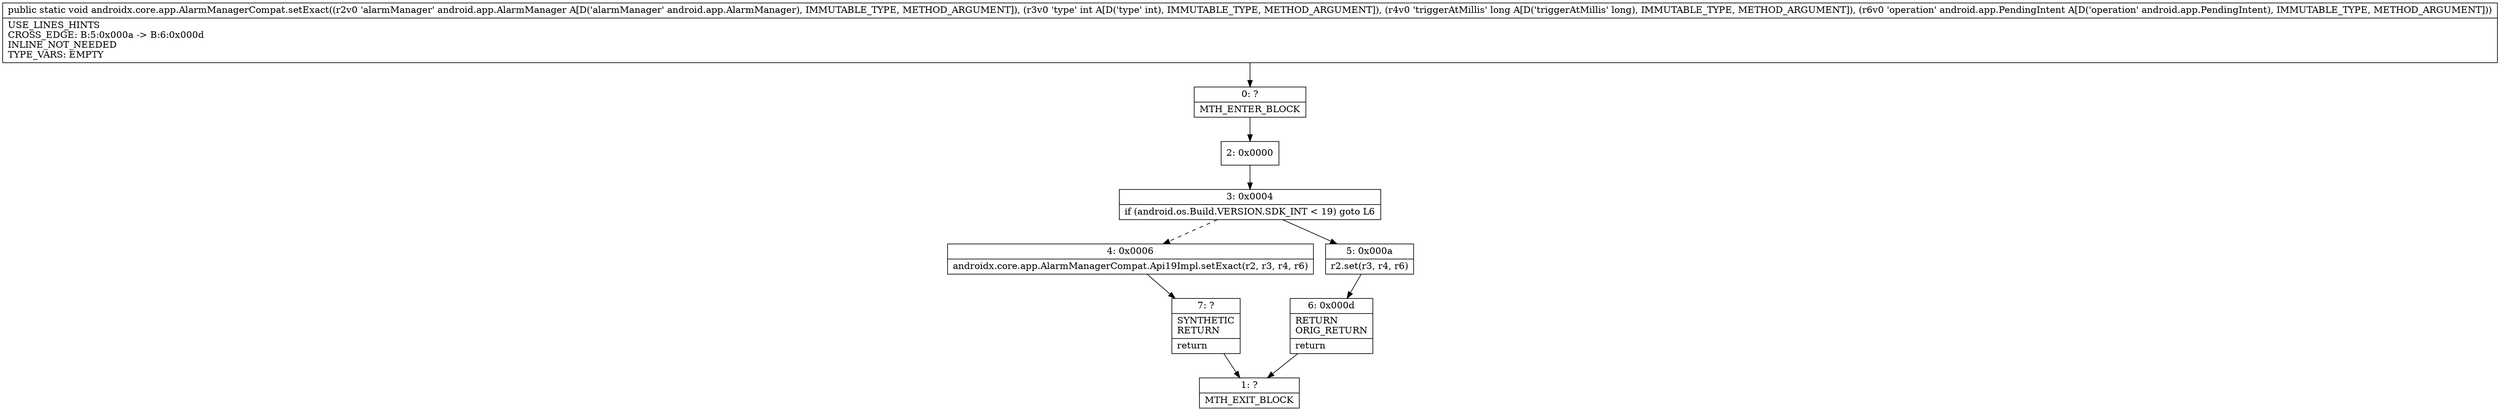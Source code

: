 digraph "CFG forandroidx.core.app.AlarmManagerCompat.setExact(Landroid\/app\/AlarmManager;IJLandroid\/app\/PendingIntent;)V" {
Node_0 [shape=record,label="{0\:\ ?|MTH_ENTER_BLOCK\l}"];
Node_2 [shape=record,label="{2\:\ 0x0000}"];
Node_3 [shape=record,label="{3\:\ 0x0004|if (android.os.Build.VERSION.SDK_INT \< 19) goto L6\l}"];
Node_4 [shape=record,label="{4\:\ 0x0006|androidx.core.app.AlarmManagerCompat.Api19Impl.setExact(r2, r3, r4, r6)\l}"];
Node_7 [shape=record,label="{7\:\ ?|SYNTHETIC\lRETURN\l|return\l}"];
Node_1 [shape=record,label="{1\:\ ?|MTH_EXIT_BLOCK\l}"];
Node_5 [shape=record,label="{5\:\ 0x000a|r2.set(r3, r4, r6)\l}"];
Node_6 [shape=record,label="{6\:\ 0x000d|RETURN\lORIG_RETURN\l|return\l}"];
MethodNode[shape=record,label="{public static void androidx.core.app.AlarmManagerCompat.setExact((r2v0 'alarmManager' android.app.AlarmManager A[D('alarmManager' android.app.AlarmManager), IMMUTABLE_TYPE, METHOD_ARGUMENT]), (r3v0 'type' int A[D('type' int), IMMUTABLE_TYPE, METHOD_ARGUMENT]), (r4v0 'triggerAtMillis' long A[D('triggerAtMillis' long), IMMUTABLE_TYPE, METHOD_ARGUMENT]), (r6v0 'operation' android.app.PendingIntent A[D('operation' android.app.PendingIntent), IMMUTABLE_TYPE, METHOD_ARGUMENT]))  | USE_LINES_HINTS\lCROSS_EDGE: B:5:0x000a \-\> B:6:0x000d\lINLINE_NOT_NEEDED\lTYPE_VARS: EMPTY\l}"];
MethodNode -> Node_0;Node_0 -> Node_2;
Node_2 -> Node_3;
Node_3 -> Node_4[style=dashed];
Node_3 -> Node_5;
Node_4 -> Node_7;
Node_7 -> Node_1;
Node_5 -> Node_6;
Node_6 -> Node_1;
}


